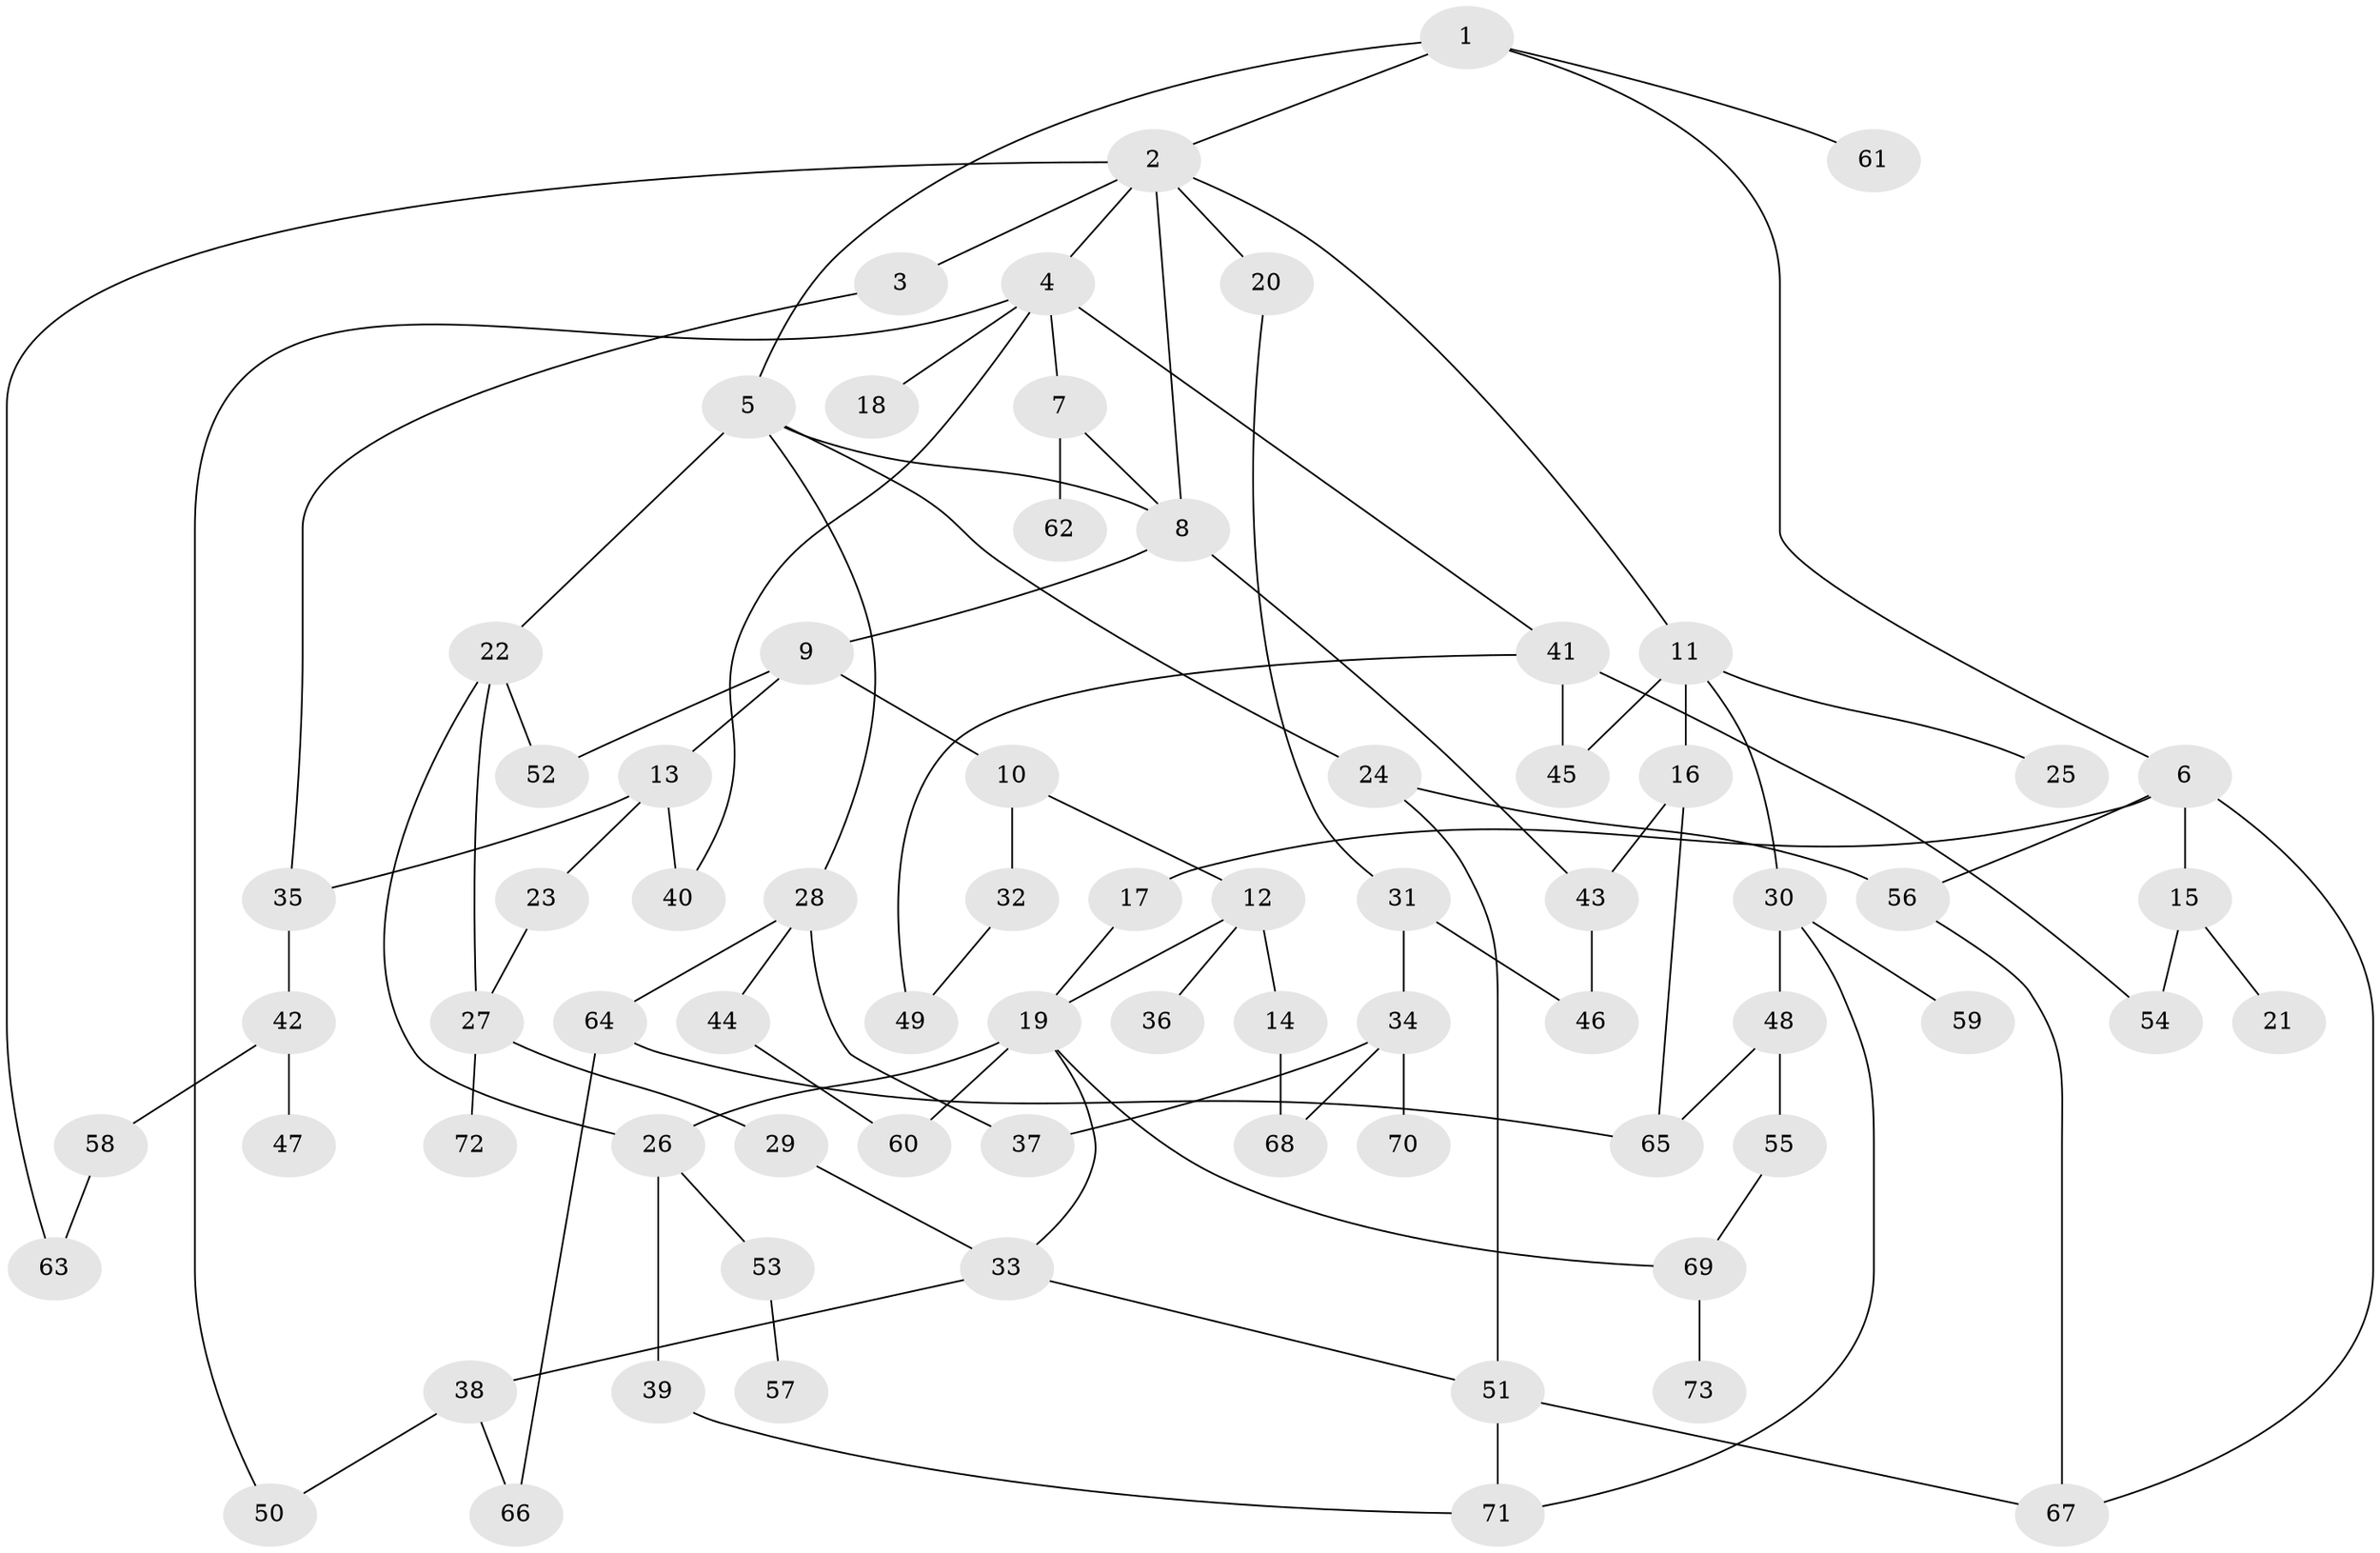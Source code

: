 // coarse degree distribution, {3: 0.2549019607843137, 10: 0.0196078431372549, 2: 0.3137254901960784, 8: 0.0196078431372549, 6: 0.058823529411764705, 5: 0.0392156862745098, 4: 0.1568627450980392, 1: 0.13725490196078433}
// Generated by graph-tools (version 1.1) at 2025/23/03/03/25 07:23:31]
// undirected, 73 vertices, 101 edges
graph export_dot {
graph [start="1"]
  node [color=gray90,style=filled];
  1;
  2;
  3;
  4;
  5;
  6;
  7;
  8;
  9;
  10;
  11;
  12;
  13;
  14;
  15;
  16;
  17;
  18;
  19;
  20;
  21;
  22;
  23;
  24;
  25;
  26;
  27;
  28;
  29;
  30;
  31;
  32;
  33;
  34;
  35;
  36;
  37;
  38;
  39;
  40;
  41;
  42;
  43;
  44;
  45;
  46;
  47;
  48;
  49;
  50;
  51;
  52;
  53;
  54;
  55;
  56;
  57;
  58;
  59;
  60;
  61;
  62;
  63;
  64;
  65;
  66;
  67;
  68;
  69;
  70;
  71;
  72;
  73;
  1 -- 2;
  1 -- 5;
  1 -- 6;
  1 -- 61;
  2 -- 3;
  2 -- 4;
  2 -- 11;
  2 -- 20;
  2 -- 63;
  2 -- 8;
  3 -- 35;
  4 -- 7;
  4 -- 18;
  4 -- 41;
  4 -- 50;
  4 -- 40;
  5 -- 22;
  5 -- 24;
  5 -- 28;
  5 -- 8;
  6 -- 15;
  6 -- 17;
  6 -- 67;
  6 -- 56;
  7 -- 8;
  7 -- 62;
  8 -- 9;
  8 -- 43;
  9 -- 10;
  9 -- 13;
  9 -- 52;
  10 -- 12;
  10 -- 32;
  11 -- 16;
  11 -- 25;
  11 -- 30;
  11 -- 45;
  12 -- 14;
  12 -- 19;
  12 -- 36;
  13 -- 23;
  13 -- 40;
  13 -- 35;
  14 -- 68;
  15 -- 21;
  15 -- 54;
  16 -- 65;
  16 -- 43;
  17 -- 19;
  19 -- 26;
  19 -- 60;
  19 -- 69;
  19 -- 33;
  20 -- 31;
  22 -- 27;
  22 -- 52;
  22 -- 26;
  23 -- 27;
  24 -- 51;
  24 -- 56;
  26 -- 39;
  26 -- 53;
  27 -- 29;
  27 -- 72;
  28 -- 44;
  28 -- 64;
  28 -- 37;
  29 -- 33;
  30 -- 48;
  30 -- 59;
  30 -- 71;
  31 -- 34;
  31 -- 46;
  32 -- 49;
  33 -- 38;
  33 -- 51;
  34 -- 37;
  34 -- 68;
  34 -- 70;
  35 -- 42;
  38 -- 66;
  38 -- 50;
  39 -- 71;
  41 -- 45;
  41 -- 49;
  41 -- 54;
  42 -- 47;
  42 -- 58;
  43 -- 46;
  44 -- 60;
  48 -- 55;
  48 -- 65;
  51 -- 67;
  51 -- 71;
  53 -- 57;
  55 -- 69;
  56 -- 67;
  58 -- 63;
  64 -- 65;
  64 -- 66;
  69 -- 73;
}
